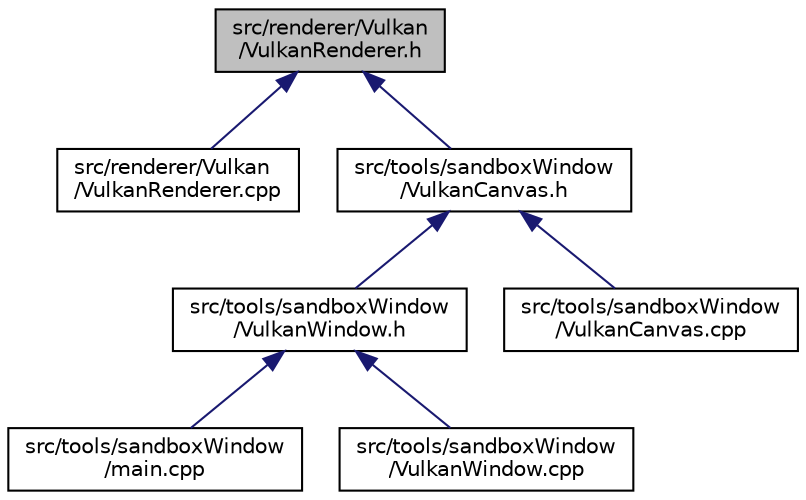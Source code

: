 digraph "src/renderer/Vulkan/VulkanRenderer.h"
{
 // LATEX_PDF_SIZE
  edge [fontname="Helvetica",fontsize="10",labelfontname="Helvetica",labelfontsize="10"];
  node [fontname="Helvetica",fontsize="10",shape=record];
  Node1 [label="src/renderer/Vulkan\l/VulkanRenderer.h",height=0.2,width=0.4,color="black", fillcolor="grey75", style="filled", fontcolor="black",tooltip=" "];
  Node1 -> Node2 [dir="back",color="midnightblue",fontsize="10",style="solid"];
  Node2 [label="src/renderer/Vulkan\l/VulkanRenderer.cpp",height=0.2,width=0.4,color="black", fillcolor="white", style="filled",URL="$_vulkan_renderer_8cpp.html",tooltip=" "];
  Node1 -> Node3 [dir="back",color="midnightblue",fontsize="10",style="solid"];
  Node3 [label="src/tools/sandboxWindow\l/VulkanCanvas.h",height=0.2,width=0.4,color="black", fillcolor="white", style="filled",URL="$_vulkan_canvas_8h.html",tooltip=" "];
  Node3 -> Node4 [dir="back",color="midnightblue",fontsize="10",style="solid"];
  Node4 [label="src/tools/sandboxWindow\l/VulkanWindow.h",height=0.2,width=0.4,color="black", fillcolor="white", style="filled",URL="$_vulkan_window_8h.html",tooltip=" "];
  Node4 -> Node5 [dir="back",color="midnightblue",fontsize="10",style="solid"];
  Node5 [label="src/tools/sandboxWindow\l/main.cpp",height=0.2,width=0.4,color="black", fillcolor="white", style="filled",URL="$sandbox_window_2main_8cpp.html",tooltip=" "];
  Node4 -> Node6 [dir="back",color="midnightblue",fontsize="10",style="solid"];
  Node6 [label="src/tools/sandboxWindow\l/VulkanWindow.cpp",height=0.2,width=0.4,color="black", fillcolor="white", style="filled",URL="$_vulkan_window_8cpp.html",tooltip=" "];
  Node3 -> Node7 [dir="back",color="midnightblue",fontsize="10",style="solid"];
  Node7 [label="src/tools/sandboxWindow\l/VulkanCanvas.cpp",height=0.2,width=0.4,color="black", fillcolor="white", style="filled",URL="$_vulkan_canvas_8cpp.html",tooltip=" "];
}
